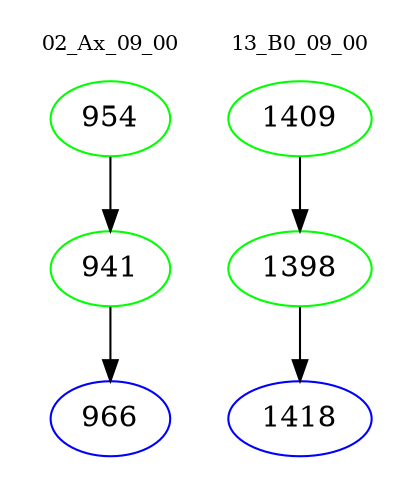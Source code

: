 digraph{
subgraph cluster_0 {
color = white
label = "02_Ax_09_00";
fontsize=10;
T0_954 [label="954", color="green"]
T0_954 -> T0_941 [color="black"]
T0_941 [label="941", color="green"]
T0_941 -> T0_966 [color="black"]
T0_966 [label="966", color="blue"]
}
subgraph cluster_1 {
color = white
label = "13_B0_09_00";
fontsize=10;
T1_1409 [label="1409", color="green"]
T1_1409 -> T1_1398 [color="black"]
T1_1398 [label="1398", color="green"]
T1_1398 -> T1_1418 [color="black"]
T1_1418 [label="1418", color="blue"]
}
}
